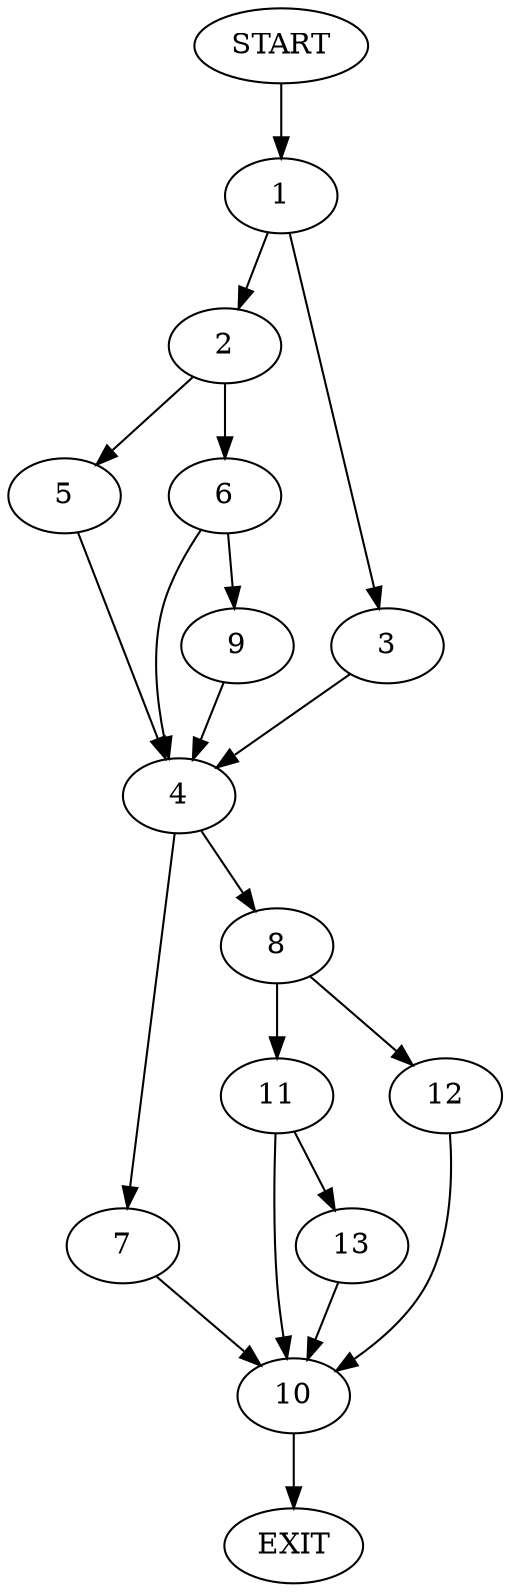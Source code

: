digraph {
0 [label="START"]
14 [label="EXIT"]
0 -> 1
1 -> 2
1 -> 3
3 -> 4
2 -> 5
2 -> 6
4 -> 7
4 -> 8
5 -> 4
6 -> 4
6 -> 9
9 -> 4
7 -> 10
8 -> 11
8 -> 12
10 -> 14
11 -> 10
11 -> 13
12 -> 10
13 -> 10
}
